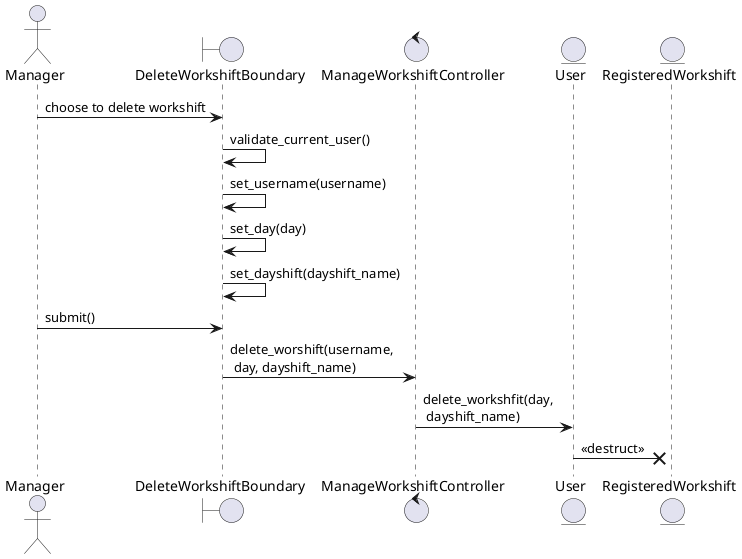 @startuml

actor Manager as A
boundary DeleteWorkshiftBoundary as B2
control ManageWorkshiftController as C
entity User as E3
entity RegisteredWorkshift as E2

A -> B2: choose to delete workshift
B2 -> B2: validate_current_user()
B2 -> B2: set_username(username)
B2 -> B2: set_day(day)
B2 -> B2: set_dayshift(dayshift_name)
A -> B2: submit()
B2 -> C: delete_worshift(username, \n day, dayshift_name)
C -> E3: delete_workshfit(day, \n dayshift_name)
E3 ->x E2: <<destruct>>


@enduml
